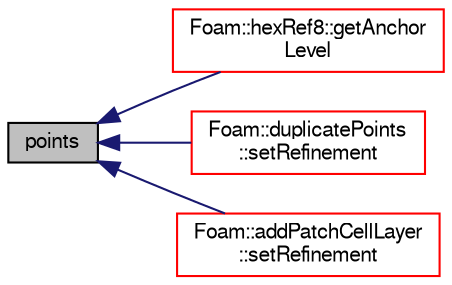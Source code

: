 digraph "points"
{
  bgcolor="transparent";
  edge [fontname="FreeSans",fontsize="10",labelfontname="FreeSans",labelfontsize="10"];
  node [fontname="FreeSans",fontsize="10",shape=record];
  rankdir="LR";
  Node229 [label="points",height=0.2,width=0.4,color="black", fillcolor="grey75", style="filled", fontcolor="black"];
  Node229 -> Node230 [dir="back",color="midnightblue",fontsize="10",style="solid",fontname="FreeSans"];
  Node230 [label="Foam::hexRef8::getAnchor\lLevel",height=0.2,width=0.4,color="red",URL="$a21654.html#aed49cb175362b037d69517422f320332",tooltip="Gets level such that the face has four points <= level. "];
  Node229 -> Node237 [dir="back",color="midnightblue",fontsize="10",style="solid",fontname="FreeSans"];
  Node237 [label="Foam::duplicatePoints\l::setRefinement",height=0.2,width=0.4,color="red",URL="$a21638.html#a159a54964aa4001ff24e9fb05834750a",tooltip="Play commands into polyTopoChange to duplicate points. Gets. "];
  Node229 -> Node241 [dir="back",color="midnightblue",fontsize="10",style="solid",fontname="FreeSans"];
  Node241 [label="Foam::addPatchCellLayer\l::setRefinement",height=0.2,width=0.4,color="red",URL="$a21626.html#a9488cb0518f21b76444c508cc9658d64",tooltip="Play commands into polyTopoChange to create layers on top. "];
}
